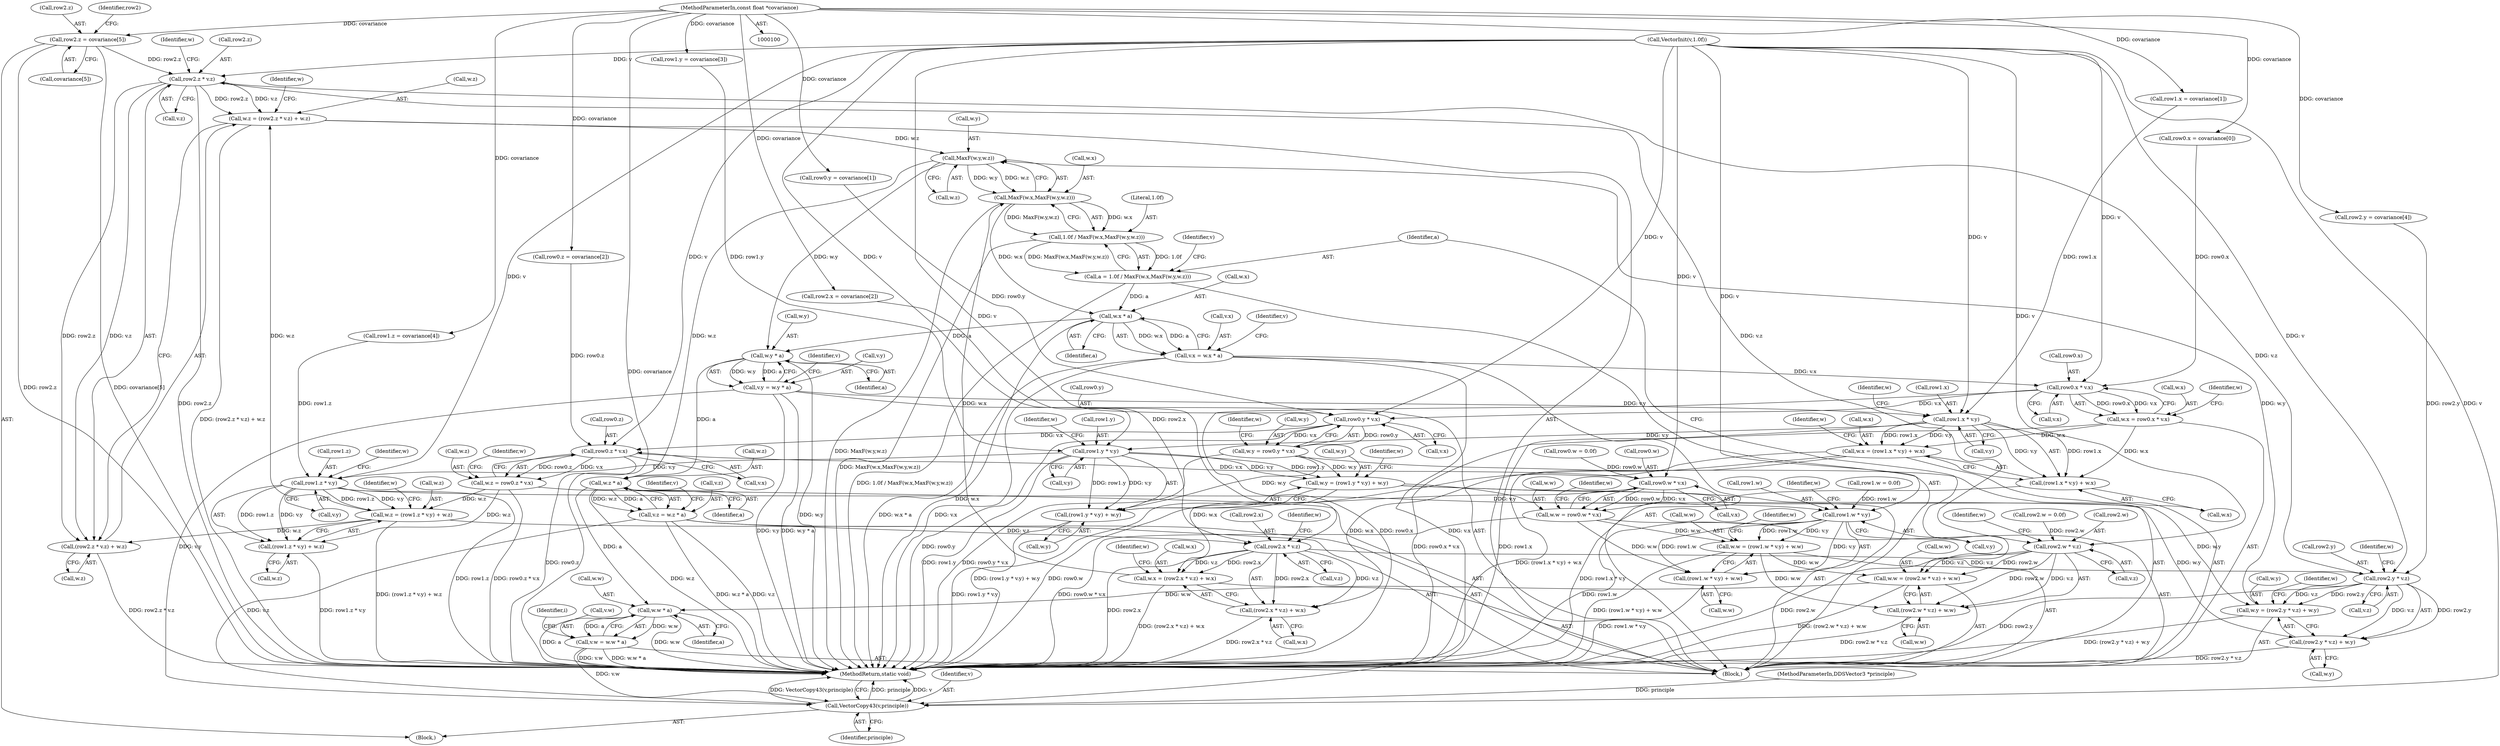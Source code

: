 digraph "1_ImageMagick_d7325bac173492b358417a0ad49fabad44447d52@array" {
"1000175" [label="(Call,row2.z = covariance[5])"];
"1000101" [label="(MethodParameterIn,const float *covariance)"];
"1000341" [label="(Call,row2.z * v.z)"];
"1000336" [label="(Call,w.z = (row2.z * v.z) + w.z)"];
"1000374" [label="(Call,MaxF(w.y,w.z))"];
"1000370" [label="(Call,MaxF(w.x,MaxF(w.y,w.z)))"];
"1000368" [label="(Call,1.0f / MaxF(w.x,MaxF(w.y,w.z)))"];
"1000366" [label="(Call,a = 1.0f / MaxF(w.x,MaxF(w.y,w.z)))"];
"1000385" [label="(Call,w.x * a)"];
"1000381" [label="(Call,v.x = w.x * a)"];
"1000206" [label="(Call,row0.x * v.x)"];
"1000202" [label="(Call,w.x = row0.x * v.x)"];
"1000246" [label="(Call,w.x = (row1.x * v.y) + w.x)"];
"1000306" [label="(Call,w.x = (row2.x * v.z) + w.x)"];
"1000310" [label="(Call,(row2.x * v.z) + w.x)"];
"1000250" [label="(Call,(row1.x * v.y) + w.x)"];
"1000217" [label="(Call,row0.y * v.x)"];
"1000213" [label="(Call,w.y = row0.y * v.x)"];
"1000261" [label="(Call,w.y = (row1.y * v.y) + w.y)"];
"1000321" [label="(Call,w.y = (row2.y * v.z) + w.y)"];
"1000325" [label="(Call,(row2.y * v.z) + w.y)"];
"1000265" [label="(Call,(row1.y * v.y) + w.y)"];
"1000228" [label="(Call,row0.z * v.x)"];
"1000224" [label="(Call,w.z = row0.z * v.x)"];
"1000276" [label="(Call,w.z = (row1.z * v.y) + w.z)"];
"1000340" [label="(Call,(row2.z * v.z) + w.z)"];
"1000280" [label="(Call,(row1.z * v.y) + w.z)"];
"1000239" [label="(Call,row0.w * v.x)"];
"1000235" [label="(Call,w.w = row0.w * v.x)"];
"1000291" [label="(Call,w.w = (row1.w * v.y) + w.w)"];
"1000351" [label="(Call,w.w = (row2.w * v.z) + w.w)"];
"1000412" [label="(Call,w.w * a)"];
"1000408" [label="(Call,v.w = w.w * a)"];
"1000417" [label="(Call,VectorCopy43(v,principle))"];
"1000355" [label="(Call,(row2.w * v.z) + w.w)"];
"1000295" [label="(Call,(row1.w * v.y) + w.w)"];
"1000394" [label="(Call,w.y * a)"];
"1000390" [label="(Call,v.y = w.y * a)"];
"1000251" [label="(Call,row1.x * v.y)"];
"1000266" [label="(Call,row1.y * v.y)"];
"1000281" [label="(Call,row1.z * v.y)"];
"1000296" [label="(Call,row1.w * v.y)"];
"1000403" [label="(Call,w.z * a)"];
"1000399" [label="(Call,v.z = w.z * a)"];
"1000311" [label="(Call,row2.x * v.z)"];
"1000326" [label="(Call,row2.y * v.z)"];
"1000356" [label="(Call,row2.w * v.z)"];
"1000224" [label="(Call,w.z = row0.z * v.x)"];
"1000400" [label="(Call,v.z)"];
"1000385" [label="(Call,w.x * a)"];
"1000226" [label="(Identifier,w)"];
"1000277" [label="(Call,w.z)"];
"1000420" [label="(MethodReturn,static void)"];
"1000252" [label="(Call,row1.x)"];
"1000367" [label="(Identifier,a)"];
"1000416" [label="(Identifier,a)"];
"1000203" [label="(Call,w.x)"];
"1000399" [label="(Call,v.z = w.z * a)"];
"1000386" [label="(Call,w.x)"];
"1000357" [label="(Call,row2.w)"];
"1000187" [label="(Call,VectorInit(v,1.0f))"];
"1000417" [label="(Call,VectorCopy43(v,principle))"];
"1000250" [label="(Call,(row1.x * v.y) + w.x)"];
"1000369" [label="(Literal,1.0f)"];
"1000364" [label="(Identifier,w)"];
"1000375" [label="(Call,w.y)"];
"1000213" [label="(Call,w.y = row0.y * v.x)"];
"1000135" [label="(Call,row1.x = covariance[1])"];
"1000175" [label="(Call,row2.z = covariance[5])"];
"1000371" [label="(Call,w.x)"];
"1000297" [label="(Call,row1.w)"];
"1000312" [label="(Call,row2.x)"];
"1000109" [label="(Call,row0.x = covariance[0])"];
"1000325" [label="(Call,(row2.y * v.z) + w.y)"];
"1000225" [label="(Call,w.z)"];
"1000308" [label="(Identifier,w)"];
"1000355" [label="(Call,(row2.w * v.z) + w.w)"];
"1000246" [label="(Call,w.x = (row1.x * v.y) + w.x)"];
"1000179" [label="(Call,covariance[5])"];
"1000322" [label="(Call,w.y)"];
"1000404" [label="(Call,w.z)"];
"1000270" [label="(Call,v.y)"];
"1000199" [label="(Block,)"];
"1000116" [label="(Call,row0.y = covariance[1])"];
"1000258" [label="(Call,w.x)"];
"1000330" [label="(Call,v.z)"];
"1000336" [label="(Call,w.z = (row2.z * v.z) + w.z)"];
"1000265" [label="(Call,(row1.y * v.y) + w.y)"];
"1000366" [label="(Call,a = 1.0f / MaxF(w.x,MaxF(w.y,w.z)))"];
"1000168" [label="(Call,row2.y = covariance[4])"];
"1000123" [label="(Call,row0.z = covariance[2])"];
"1000381" [label="(Call,v.x = w.x * a)"];
"1000333" [label="(Call,w.y)"];
"1000198" [label="(Identifier,i)"];
"1000261" [label="(Call,w.y = (row1.y * v.y) + w.y)"];
"1000217" [label="(Call,row0.y * v.x)"];
"1000418" [label="(Identifier,v)"];
"1000327" [label="(Call,row2.y)"];
"1000392" [label="(Identifier,v)"];
"1000419" [label="(Identifier,principle)"];
"1000341" [label="(Call,row2.z * v.z)"];
"1000410" [label="(Identifier,v)"];
"1000229" [label="(Call,row0.z)"];
"1000345" [label="(Call,v.z)"];
"1000259" [label="(Identifier,w)"];
"1000382" [label="(Call,v.x)"];
"1000235" [label="(Call,w.w = row0.w * v.x)"];
"1000306" [label="(Call,w.x = (row2.x * v.z) + w.x)"];
"1000326" [label="(Call,row2.y * v.z)"];
"1000323" [label="(Identifier,w)"];
"1000352" [label="(Call,w.w)"];
"1000282" [label="(Call,row1.z)"];
"1000228" [label="(Call,row0.z * v.x)"];
"1000102" [label="(MethodParameterIn,DDSVector3 *principle)"];
"1000300" [label="(Call,v.y)"];
"1000303" [label="(Call,w.w)"];
"1000232" [label="(Call,v.x)"];
"1000412" [label="(Call,w.w * a)"];
"1000334" [label="(Identifier,w)"];
"1000263" [label="(Identifier,w)"];
"1000161" [label="(Call,row2.x = covariance[2])"];
"1000267" [label="(Call,row1.y)"];
"1000409" [label="(Call,v.w)"];
"1000285" [label="(Call,v.y)"];
"1000291" [label="(Call,w.w = (row1.w * v.y) + w.w)"];
"1000184" [label="(Identifier,row2)"];
"1000383" [label="(Identifier,v)"];
"1000342" [label="(Call,row2.z)"];
"1000337" [label="(Call,w.z)"];
"1000142" [label="(Call,row1.y = covariance[3])"];
"1000292" [label="(Call,w.w)"];
"1000266" [label="(Call,row1.y * v.y)"];
"1000240" [label="(Call,row0.w)"];
"1000315" [label="(Call,v.z)"];
"1000248" [label="(Identifier,w)"];
"1000374" [label="(Call,MaxF(w.y,w.z))"];
"1000318" [label="(Call,w.x)"];
"1000363" [label="(Call,w.w)"];
"1000176" [label="(Call,row2.z)"];
"1000407" [label="(Identifier,a)"];
"1000351" [label="(Call,w.w = (row2.w * v.z) + w.w)"];
"1000101" [label="(MethodParameterIn,const float *covariance)"];
"1000349" [label="(Identifier,w)"];
"1000149" [label="(Call,row1.z = covariance[4])"];
"1000293" [label="(Identifier,w)"];
"1000304" [label="(Identifier,w)"];
"1000401" [label="(Identifier,v)"];
"1000394" [label="(Call,w.y * a)"];
"1000207" [label="(Call,row0.x)"];
"1000276" [label="(Call,w.z = (row1.z * v.y) + w.z)"];
"1000391" [label="(Call,v.y)"];
"1000262" [label="(Call,w.y)"];
"1000255" [label="(Call,v.y)"];
"1000288" [label="(Call,w.z)"];
"1000338" [label="(Identifier,w)"];
"1000378" [label="(Call,w.z)"];
"1000239" [label="(Call,row0.w * v.x)"];
"1000289" [label="(Identifier,w)"];
"1000280" [label="(Call,(row1.z * v.y) + w.z)"];
"1000156" [label="(Call,row1.w = 0.0f)"];
"1000348" [label="(Call,w.z)"];
"1000321" [label="(Call,w.y = (row2.y * v.z) + w.y)"];
"1000218" [label="(Call,row0.y)"];
"1000389" [label="(Identifier,a)"];
"1000210" [label="(Call,v.x)"];
"1000368" [label="(Call,1.0f / MaxF(w.x,MaxF(w.y,w.z)))"];
"1000295" [label="(Call,(row1.w * v.y) + w.w)"];
"1000390" [label="(Call,v.y = w.y * a)"];
"1000296" [label="(Call,row1.w * v.y)"];
"1000247" [label="(Call,w.x)"];
"1000182" [label="(Call,row2.w = 0.0f)"];
"1000251" [label="(Call,row1.x * v.y)"];
"1000408" [label="(Call,v.w = w.w * a)"];
"1000311" [label="(Call,row2.x * v.z)"];
"1000214" [label="(Call,w.y)"];
"1000395" [label="(Call,w.y)"];
"1000130" [label="(Call,row0.w = 0.0f)"];
"1000281" [label="(Call,row1.z * v.y)"];
"1000236" [label="(Call,w.w)"];
"1000370" [label="(Call,MaxF(w.x,MaxF(w.y,w.z)))"];
"1000413" [label="(Call,w.w)"];
"1000103" [label="(Block,)"];
"1000273" [label="(Call,w.y)"];
"1000356" [label="(Call,row2.w * v.z)"];
"1000221" [label="(Call,v.x)"];
"1000215" [label="(Identifier,w)"];
"1000237" [label="(Identifier,w)"];
"1000206" [label="(Call,row0.x * v.x)"];
"1000319" [label="(Identifier,w)"];
"1000243" [label="(Call,v.x)"];
"1000340" [label="(Call,(row2.z * v.z) + w.z)"];
"1000398" [label="(Identifier,a)"];
"1000360" [label="(Call,v.z)"];
"1000278" [label="(Identifier,w)"];
"1000353" [label="(Identifier,w)"];
"1000307" [label="(Call,w.x)"];
"1000202" [label="(Call,w.x = row0.x * v.x)"];
"1000403" [label="(Call,w.z * a)"];
"1000274" [label="(Identifier,w)"];
"1000310" [label="(Call,(row2.x * v.z) + w.x)"];
"1000175" -> "1000103"  [label="AST: "];
"1000175" -> "1000179"  [label="CFG: "];
"1000176" -> "1000175"  [label="AST: "];
"1000179" -> "1000175"  [label="AST: "];
"1000184" -> "1000175"  [label="CFG: "];
"1000175" -> "1000420"  [label="DDG: covariance[5]"];
"1000175" -> "1000420"  [label="DDG: row2.z"];
"1000101" -> "1000175"  [label="DDG: covariance"];
"1000175" -> "1000341"  [label="DDG: row2.z"];
"1000101" -> "1000100"  [label="AST: "];
"1000101" -> "1000420"  [label="DDG: covariance"];
"1000101" -> "1000109"  [label="DDG: covariance"];
"1000101" -> "1000116"  [label="DDG: covariance"];
"1000101" -> "1000123"  [label="DDG: covariance"];
"1000101" -> "1000135"  [label="DDG: covariance"];
"1000101" -> "1000142"  [label="DDG: covariance"];
"1000101" -> "1000149"  [label="DDG: covariance"];
"1000101" -> "1000161"  [label="DDG: covariance"];
"1000101" -> "1000168"  [label="DDG: covariance"];
"1000341" -> "1000340"  [label="AST: "];
"1000341" -> "1000345"  [label="CFG: "];
"1000342" -> "1000341"  [label="AST: "];
"1000345" -> "1000341"  [label="AST: "];
"1000349" -> "1000341"  [label="CFG: "];
"1000341" -> "1000420"  [label="DDG: row2.z"];
"1000341" -> "1000336"  [label="DDG: row2.z"];
"1000341" -> "1000336"  [label="DDG: v.z"];
"1000341" -> "1000340"  [label="DDG: row2.z"];
"1000341" -> "1000340"  [label="DDG: v.z"];
"1000187" -> "1000341"  [label="DDG: v"];
"1000326" -> "1000341"  [label="DDG: v.z"];
"1000341" -> "1000356"  [label="DDG: v.z"];
"1000336" -> "1000199"  [label="AST: "];
"1000336" -> "1000340"  [label="CFG: "];
"1000337" -> "1000336"  [label="AST: "];
"1000340" -> "1000336"  [label="AST: "];
"1000353" -> "1000336"  [label="CFG: "];
"1000336" -> "1000420"  [label="DDG: (row2.z * v.z) + w.z"];
"1000276" -> "1000336"  [label="DDG: w.z"];
"1000336" -> "1000374"  [label="DDG: w.z"];
"1000374" -> "1000370"  [label="AST: "];
"1000374" -> "1000378"  [label="CFG: "];
"1000375" -> "1000374"  [label="AST: "];
"1000378" -> "1000374"  [label="AST: "];
"1000370" -> "1000374"  [label="CFG: "];
"1000374" -> "1000370"  [label="DDG: w.y"];
"1000374" -> "1000370"  [label="DDG: w.z"];
"1000321" -> "1000374"  [label="DDG: w.y"];
"1000374" -> "1000394"  [label="DDG: w.y"];
"1000374" -> "1000403"  [label="DDG: w.z"];
"1000370" -> "1000368"  [label="AST: "];
"1000371" -> "1000370"  [label="AST: "];
"1000368" -> "1000370"  [label="CFG: "];
"1000370" -> "1000420"  [label="DDG: MaxF(w.y,w.z)"];
"1000370" -> "1000368"  [label="DDG: w.x"];
"1000370" -> "1000368"  [label="DDG: MaxF(w.y,w.z)"];
"1000306" -> "1000370"  [label="DDG: w.x"];
"1000370" -> "1000385"  [label="DDG: w.x"];
"1000368" -> "1000366"  [label="AST: "];
"1000369" -> "1000368"  [label="AST: "];
"1000366" -> "1000368"  [label="CFG: "];
"1000368" -> "1000420"  [label="DDG: MaxF(w.x,MaxF(w.y,w.z))"];
"1000368" -> "1000366"  [label="DDG: 1.0f"];
"1000368" -> "1000366"  [label="DDG: MaxF(w.x,MaxF(w.y,w.z))"];
"1000366" -> "1000199"  [label="AST: "];
"1000367" -> "1000366"  [label="AST: "];
"1000383" -> "1000366"  [label="CFG: "];
"1000366" -> "1000420"  [label="DDG: 1.0f / MaxF(w.x,MaxF(w.y,w.z))"];
"1000366" -> "1000385"  [label="DDG: a"];
"1000385" -> "1000381"  [label="AST: "];
"1000385" -> "1000389"  [label="CFG: "];
"1000386" -> "1000385"  [label="AST: "];
"1000389" -> "1000385"  [label="AST: "];
"1000381" -> "1000385"  [label="CFG: "];
"1000385" -> "1000420"  [label="DDG: w.x"];
"1000385" -> "1000381"  [label="DDG: w.x"];
"1000385" -> "1000381"  [label="DDG: a"];
"1000385" -> "1000394"  [label="DDG: a"];
"1000381" -> "1000199"  [label="AST: "];
"1000382" -> "1000381"  [label="AST: "];
"1000392" -> "1000381"  [label="CFG: "];
"1000381" -> "1000420"  [label="DDG: v.x"];
"1000381" -> "1000420"  [label="DDG: w.x * a"];
"1000381" -> "1000206"  [label="DDG: v.x"];
"1000381" -> "1000417"  [label="DDG: v.x"];
"1000206" -> "1000202"  [label="AST: "];
"1000206" -> "1000210"  [label="CFG: "];
"1000207" -> "1000206"  [label="AST: "];
"1000210" -> "1000206"  [label="AST: "];
"1000202" -> "1000206"  [label="CFG: "];
"1000206" -> "1000420"  [label="DDG: row0.x"];
"1000206" -> "1000202"  [label="DDG: row0.x"];
"1000206" -> "1000202"  [label="DDG: v.x"];
"1000109" -> "1000206"  [label="DDG: row0.x"];
"1000187" -> "1000206"  [label="DDG: v"];
"1000206" -> "1000217"  [label="DDG: v.x"];
"1000202" -> "1000199"  [label="AST: "];
"1000203" -> "1000202"  [label="AST: "];
"1000215" -> "1000202"  [label="CFG: "];
"1000202" -> "1000420"  [label="DDG: row0.x * v.x"];
"1000202" -> "1000246"  [label="DDG: w.x"];
"1000202" -> "1000250"  [label="DDG: w.x"];
"1000246" -> "1000199"  [label="AST: "];
"1000246" -> "1000250"  [label="CFG: "];
"1000247" -> "1000246"  [label="AST: "];
"1000250" -> "1000246"  [label="AST: "];
"1000263" -> "1000246"  [label="CFG: "];
"1000246" -> "1000420"  [label="DDG: (row1.x * v.y) + w.x"];
"1000251" -> "1000246"  [label="DDG: row1.x"];
"1000251" -> "1000246"  [label="DDG: v.y"];
"1000246" -> "1000306"  [label="DDG: w.x"];
"1000246" -> "1000310"  [label="DDG: w.x"];
"1000306" -> "1000199"  [label="AST: "];
"1000306" -> "1000310"  [label="CFG: "];
"1000307" -> "1000306"  [label="AST: "];
"1000310" -> "1000306"  [label="AST: "];
"1000323" -> "1000306"  [label="CFG: "];
"1000306" -> "1000420"  [label="DDG: (row2.x * v.z) + w.x"];
"1000311" -> "1000306"  [label="DDG: row2.x"];
"1000311" -> "1000306"  [label="DDG: v.z"];
"1000310" -> "1000318"  [label="CFG: "];
"1000311" -> "1000310"  [label="AST: "];
"1000318" -> "1000310"  [label="AST: "];
"1000310" -> "1000420"  [label="DDG: row2.x * v.z"];
"1000311" -> "1000310"  [label="DDG: row2.x"];
"1000311" -> "1000310"  [label="DDG: v.z"];
"1000250" -> "1000258"  [label="CFG: "];
"1000251" -> "1000250"  [label="AST: "];
"1000258" -> "1000250"  [label="AST: "];
"1000250" -> "1000420"  [label="DDG: row1.x * v.y"];
"1000251" -> "1000250"  [label="DDG: row1.x"];
"1000251" -> "1000250"  [label="DDG: v.y"];
"1000217" -> "1000213"  [label="AST: "];
"1000217" -> "1000221"  [label="CFG: "];
"1000218" -> "1000217"  [label="AST: "];
"1000221" -> "1000217"  [label="AST: "];
"1000213" -> "1000217"  [label="CFG: "];
"1000217" -> "1000420"  [label="DDG: row0.y"];
"1000217" -> "1000213"  [label="DDG: row0.y"];
"1000217" -> "1000213"  [label="DDG: v.x"];
"1000116" -> "1000217"  [label="DDG: row0.y"];
"1000187" -> "1000217"  [label="DDG: v"];
"1000217" -> "1000228"  [label="DDG: v.x"];
"1000213" -> "1000199"  [label="AST: "];
"1000214" -> "1000213"  [label="AST: "];
"1000226" -> "1000213"  [label="CFG: "];
"1000213" -> "1000420"  [label="DDG: row0.y * v.x"];
"1000213" -> "1000261"  [label="DDG: w.y"];
"1000213" -> "1000265"  [label="DDG: w.y"];
"1000261" -> "1000199"  [label="AST: "];
"1000261" -> "1000265"  [label="CFG: "];
"1000262" -> "1000261"  [label="AST: "];
"1000265" -> "1000261"  [label="AST: "];
"1000278" -> "1000261"  [label="CFG: "];
"1000261" -> "1000420"  [label="DDG: (row1.y * v.y) + w.y"];
"1000266" -> "1000261"  [label="DDG: row1.y"];
"1000266" -> "1000261"  [label="DDG: v.y"];
"1000261" -> "1000321"  [label="DDG: w.y"];
"1000261" -> "1000325"  [label="DDG: w.y"];
"1000321" -> "1000199"  [label="AST: "];
"1000321" -> "1000325"  [label="CFG: "];
"1000322" -> "1000321"  [label="AST: "];
"1000325" -> "1000321"  [label="AST: "];
"1000338" -> "1000321"  [label="CFG: "];
"1000321" -> "1000420"  [label="DDG: (row2.y * v.z) + w.y"];
"1000326" -> "1000321"  [label="DDG: row2.y"];
"1000326" -> "1000321"  [label="DDG: v.z"];
"1000325" -> "1000333"  [label="CFG: "];
"1000326" -> "1000325"  [label="AST: "];
"1000333" -> "1000325"  [label="AST: "];
"1000325" -> "1000420"  [label="DDG: row2.y * v.z"];
"1000326" -> "1000325"  [label="DDG: row2.y"];
"1000326" -> "1000325"  [label="DDG: v.z"];
"1000265" -> "1000273"  [label="CFG: "];
"1000266" -> "1000265"  [label="AST: "];
"1000273" -> "1000265"  [label="AST: "];
"1000265" -> "1000420"  [label="DDG: row1.y * v.y"];
"1000266" -> "1000265"  [label="DDG: row1.y"];
"1000266" -> "1000265"  [label="DDG: v.y"];
"1000228" -> "1000224"  [label="AST: "];
"1000228" -> "1000232"  [label="CFG: "];
"1000229" -> "1000228"  [label="AST: "];
"1000232" -> "1000228"  [label="AST: "];
"1000224" -> "1000228"  [label="CFG: "];
"1000228" -> "1000420"  [label="DDG: row0.z"];
"1000228" -> "1000224"  [label="DDG: row0.z"];
"1000228" -> "1000224"  [label="DDG: v.x"];
"1000123" -> "1000228"  [label="DDG: row0.z"];
"1000187" -> "1000228"  [label="DDG: v"];
"1000228" -> "1000239"  [label="DDG: v.x"];
"1000224" -> "1000199"  [label="AST: "];
"1000225" -> "1000224"  [label="AST: "];
"1000237" -> "1000224"  [label="CFG: "];
"1000224" -> "1000420"  [label="DDG: row0.z * v.x"];
"1000224" -> "1000276"  [label="DDG: w.z"];
"1000224" -> "1000280"  [label="DDG: w.z"];
"1000276" -> "1000199"  [label="AST: "];
"1000276" -> "1000280"  [label="CFG: "];
"1000277" -> "1000276"  [label="AST: "];
"1000280" -> "1000276"  [label="AST: "];
"1000293" -> "1000276"  [label="CFG: "];
"1000276" -> "1000420"  [label="DDG: (row1.z * v.y) + w.z"];
"1000281" -> "1000276"  [label="DDG: row1.z"];
"1000281" -> "1000276"  [label="DDG: v.y"];
"1000276" -> "1000340"  [label="DDG: w.z"];
"1000340" -> "1000348"  [label="CFG: "];
"1000348" -> "1000340"  [label="AST: "];
"1000340" -> "1000420"  [label="DDG: row2.z * v.z"];
"1000280" -> "1000288"  [label="CFG: "];
"1000281" -> "1000280"  [label="AST: "];
"1000288" -> "1000280"  [label="AST: "];
"1000280" -> "1000420"  [label="DDG: row1.z * v.y"];
"1000281" -> "1000280"  [label="DDG: row1.z"];
"1000281" -> "1000280"  [label="DDG: v.y"];
"1000239" -> "1000235"  [label="AST: "];
"1000239" -> "1000243"  [label="CFG: "];
"1000240" -> "1000239"  [label="AST: "];
"1000243" -> "1000239"  [label="AST: "];
"1000235" -> "1000239"  [label="CFG: "];
"1000239" -> "1000420"  [label="DDG: row0.w"];
"1000239" -> "1000235"  [label="DDG: row0.w"];
"1000239" -> "1000235"  [label="DDG: v.x"];
"1000130" -> "1000239"  [label="DDG: row0.w"];
"1000187" -> "1000239"  [label="DDG: v"];
"1000235" -> "1000199"  [label="AST: "];
"1000236" -> "1000235"  [label="AST: "];
"1000248" -> "1000235"  [label="CFG: "];
"1000235" -> "1000420"  [label="DDG: row0.w * v.x"];
"1000235" -> "1000291"  [label="DDG: w.w"];
"1000235" -> "1000295"  [label="DDG: w.w"];
"1000291" -> "1000199"  [label="AST: "];
"1000291" -> "1000295"  [label="CFG: "];
"1000292" -> "1000291"  [label="AST: "];
"1000295" -> "1000291"  [label="AST: "];
"1000308" -> "1000291"  [label="CFG: "];
"1000291" -> "1000420"  [label="DDG: (row1.w * v.y) + w.w"];
"1000296" -> "1000291"  [label="DDG: row1.w"];
"1000296" -> "1000291"  [label="DDG: v.y"];
"1000291" -> "1000351"  [label="DDG: w.w"];
"1000291" -> "1000355"  [label="DDG: w.w"];
"1000351" -> "1000199"  [label="AST: "];
"1000351" -> "1000355"  [label="CFG: "];
"1000352" -> "1000351"  [label="AST: "];
"1000355" -> "1000351"  [label="AST: "];
"1000367" -> "1000351"  [label="CFG: "];
"1000351" -> "1000420"  [label="DDG: (row2.w * v.z) + w.w"];
"1000356" -> "1000351"  [label="DDG: row2.w"];
"1000356" -> "1000351"  [label="DDG: v.z"];
"1000351" -> "1000412"  [label="DDG: w.w"];
"1000412" -> "1000408"  [label="AST: "];
"1000412" -> "1000416"  [label="CFG: "];
"1000413" -> "1000412"  [label="AST: "];
"1000416" -> "1000412"  [label="AST: "];
"1000408" -> "1000412"  [label="CFG: "];
"1000412" -> "1000420"  [label="DDG: w.w"];
"1000412" -> "1000420"  [label="DDG: a"];
"1000412" -> "1000408"  [label="DDG: w.w"];
"1000412" -> "1000408"  [label="DDG: a"];
"1000403" -> "1000412"  [label="DDG: a"];
"1000408" -> "1000199"  [label="AST: "];
"1000409" -> "1000408"  [label="AST: "];
"1000198" -> "1000408"  [label="CFG: "];
"1000408" -> "1000420"  [label="DDG: v.w"];
"1000408" -> "1000420"  [label="DDG: w.w * a"];
"1000408" -> "1000417"  [label="DDG: v.w"];
"1000417" -> "1000103"  [label="AST: "];
"1000417" -> "1000419"  [label="CFG: "];
"1000418" -> "1000417"  [label="AST: "];
"1000419" -> "1000417"  [label="AST: "];
"1000420" -> "1000417"  [label="CFG: "];
"1000417" -> "1000420"  [label="DDG: principle"];
"1000417" -> "1000420"  [label="DDG: v"];
"1000417" -> "1000420"  [label="DDG: VectorCopy43(v,principle)"];
"1000187" -> "1000417"  [label="DDG: v"];
"1000399" -> "1000417"  [label="DDG: v.z"];
"1000390" -> "1000417"  [label="DDG: v.y"];
"1000102" -> "1000417"  [label="DDG: principle"];
"1000355" -> "1000363"  [label="CFG: "];
"1000356" -> "1000355"  [label="AST: "];
"1000363" -> "1000355"  [label="AST: "];
"1000355" -> "1000420"  [label="DDG: row2.w * v.z"];
"1000356" -> "1000355"  [label="DDG: row2.w"];
"1000356" -> "1000355"  [label="DDG: v.z"];
"1000295" -> "1000303"  [label="CFG: "];
"1000296" -> "1000295"  [label="AST: "];
"1000303" -> "1000295"  [label="AST: "];
"1000295" -> "1000420"  [label="DDG: row1.w * v.y"];
"1000296" -> "1000295"  [label="DDG: row1.w"];
"1000296" -> "1000295"  [label="DDG: v.y"];
"1000394" -> "1000390"  [label="AST: "];
"1000394" -> "1000398"  [label="CFG: "];
"1000395" -> "1000394"  [label="AST: "];
"1000398" -> "1000394"  [label="AST: "];
"1000390" -> "1000394"  [label="CFG: "];
"1000394" -> "1000420"  [label="DDG: w.y"];
"1000394" -> "1000390"  [label="DDG: w.y"];
"1000394" -> "1000390"  [label="DDG: a"];
"1000394" -> "1000403"  [label="DDG: a"];
"1000390" -> "1000199"  [label="AST: "];
"1000391" -> "1000390"  [label="AST: "];
"1000401" -> "1000390"  [label="CFG: "];
"1000390" -> "1000420"  [label="DDG: w.y * a"];
"1000390" -> "1000420"  [label="DDG: v.y"];
"1000390" -> "1000251"  [label="DDG: v.y"];
"1000251" -> "1000255"  [label="CFG: "];
"1000252" -> "1000251"  [label="AST: "];
"1000255" -> "1000251"  [label="AST: "];
"1000259" -> "1000251"  [label="CFG: "];
"1000251" -> "1000420"  [label="DDG: row1.x"];
"1000135" -> "1000251"  [label="DDG: row1.x"];
"1000187" -> "1000251"  [label="DDG: v"];
"1000251" -> "1000266"  [label="DDG: v.y"];
"1000266" -> "1000270"  [label="CFG: "];
"1000267" -> "1000266"  [label="AST: "];
"1000270" -> "1000266"  [label="AST: "];
"1000274" -> "1000266"  [label="CFG: "];
"1000266" -> "1000420"  [label="DDG: row1.y"];
"1000142" -> "1000266"  [label="DDG: row1.y"];
"1000187" -> "1000266"  [label="DDG: v"];
"1000266" -> "1000281"  [label="DDG: v.y"];
"1000281" -> "1000285"  [label="CFG: "];
"1000282" -> "1000281"  [label="AST: "];
"1000285" -> "1000281"  [label="AST: "];
"1000289" -> "1000281"  [label="CFG: "];
"1000281" -> "1000420"  [label="DDG: row1.z"];
"1000149" -> "1000281"  [label="DDG: row1.z"];
"1000187" -> "1000281"  [label="DDG: v"];
"1000281" -> "1000296"  [label="DDG: v.y"];
"1000296" -> "1000300"  [label="CFG: "];
"1000297" -> "1000296"  [label="AST: "];
"1000300" -> "1000296"  [label="AST: "];
"1000304" -> "1000296"  [label="CFG: "];
"1000296" -> "1000420"  [label="DDG: row1.w"];
"1000156" -> "1000296"  [label="DDG: row1.w"];
"1000187" -> "1000296"  [label="DDG: v"];
"1000403" -> "1000399"  [label="AST: "];
"1000403" -> "1000407"  [label="CFG: "];
"1000404" -> "1000403"  [label="AST: "];
"1000407" -> "1000403"  [label="AST: "];
"1000399" -> "1000403"  [label="CFG: "];
"1000403" -> "1000420"  [label="DDG: w.z"];
"1000403" -> "1000399"  [label="DDG: w.z"];
"1000403" -> "1000399"  [label="DDG: a"];
"1000399" -> "1000199"  [label="AST: "];
"1000400" -> "1000399"  [label="AST: "];
"1000410" -> "1000399"  [label="CFG: "];
"1000399" -> "1000420"  [label="DDG: w.z * a"];
"1000399" -> "1000420"  [label="DDG: v.z"];
"1000399" -> "1000311"  [label="DDG: v.z"];
"1000311" -> "1000315"  [label="CFG: "];
"1000312" -> "1000311"  [label="AST: "];
"1000315" -> "1000311"  [label="AST: "];
"1000319" -> "1000311"  [label="CFG: "];
"1000311" -> "1000420"  [label="DDG: row2.x"];
"1000161" -> "1000311"  [label="DDG: row2.x"];
"1000187" -> "1000311"  [label="DDG: v"];
"1000311" -> "1000326"  [label="DDG: v.z"];
"1000326" -> "1000330"  [label="CFG: "];
"1000327" -> "1000326"  [label="AST: "];
"1000330" -> "1000326"  [label="AST: "];
"1000334" -> "1000326"  [label="CFG: "];
"1000326" -> "1000420"  [label="DDG: row2.y"];
"1000168" -> "1000326"  [label="DDG: row2.y"];
"1000187" -> "1000326"  [label="DDG: v"];
"1000356" -> "1000360"  [label="CFG: "];
"1000357" -> "1000356"  [label="AST: "];
"1000360" -> "1000356"  [label="AST: "];
"1000364" -> "1000356"  [label="CFG: "];
"1000356" -> "1000420"  [label="DDG: row2.w"];
"1000182" -> "1000356"  [label="DDG: row2.w"];
"1000187" -> "1000356"  [label="DDG: v"];
}
